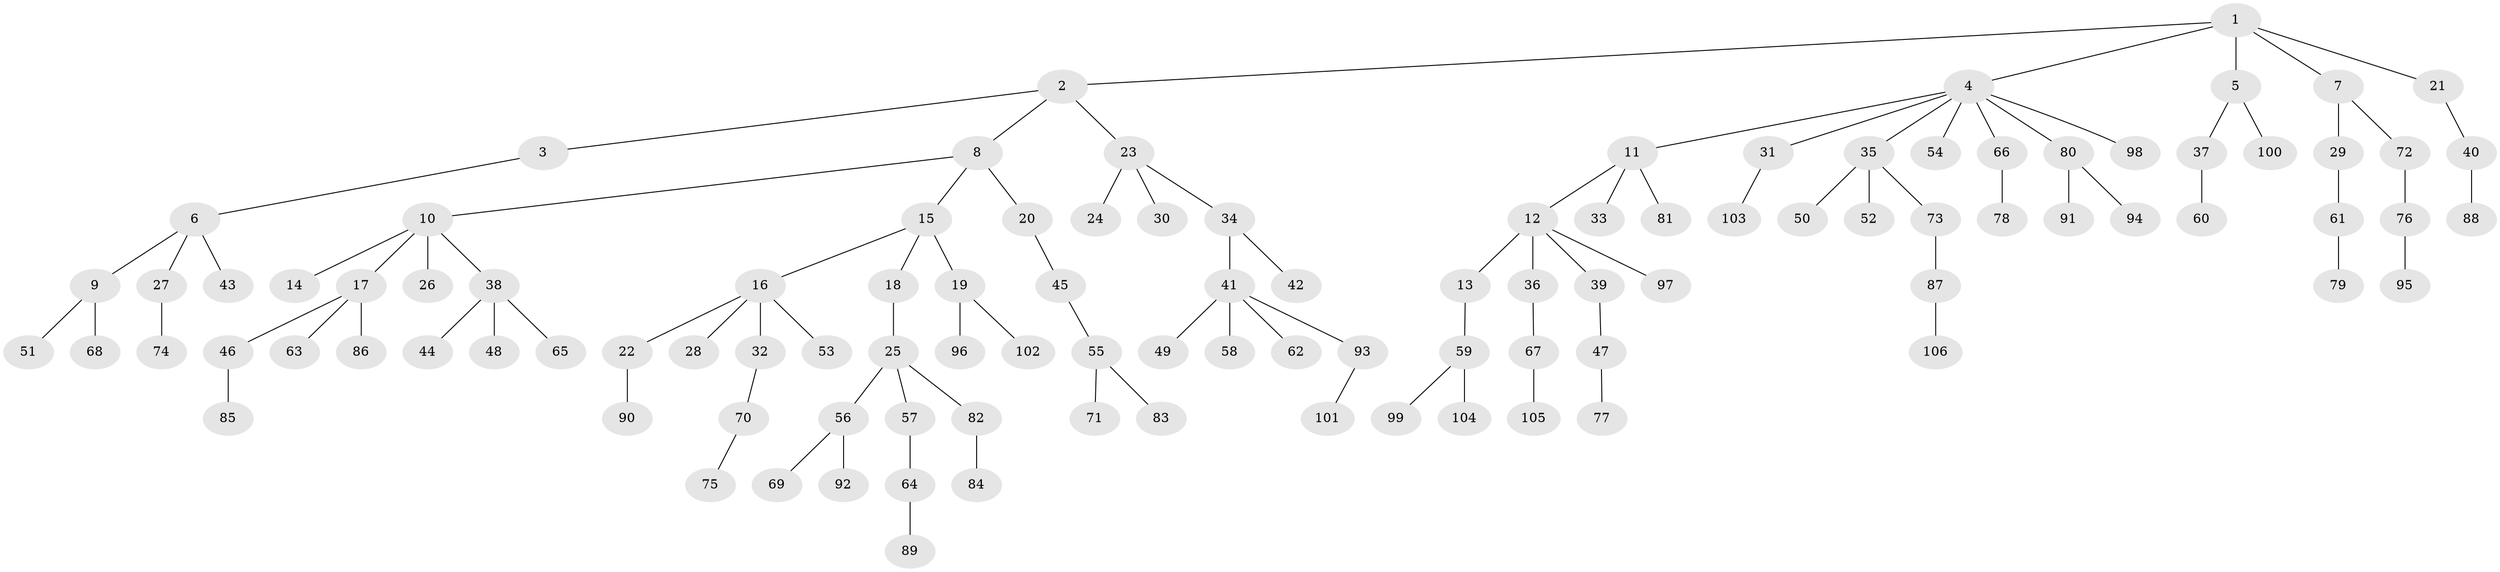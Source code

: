 // coarse degree distribution, {6: 0.013513513513513514, 4: 0.06756756756756757, 9: 0.013513513513513514, 3: 0.06756756756756757, 2: 0.24324324324324326, 7: 0.02702702702702703, 5: 0.013513513513513514, 1: 0.5540540540540541}
// Generated by graph-tools (version 1.1) at 2025/24/03/03/25 07:24:07]
// undirected, 106 vertices, 105 edges
graph export_dot {
graph [start="1"]
  node [color=gray90,style=filled];
  1;
  2;
  3;
  4;
  5;
  6;
  7;
  8;
  9;
  10;
  11;
  12;
  13;
  14;
  15;
  16;
  17;
  18;
  19;
  20;
  21;
  22;
  23;
  24;
  25;
  26;
  27;
  28;
  29;
  30;
  31;
  32;
  33;
  34;
  35;
  36;
  37;
  38;
  39;
  40;
  41;
  42;
  43;
  44;
  45;
  46;
  47;
  48;
  49;
  50;
  51;
  52;
  53;
  54;
  55;
  56;
  57;
  58;
  59;
  60;
  61;
  62;
  63;
  64;
  65;
  66;
  67;
  68;
  69;
  70;
  71;
  72;
  73;
  74;
  75;
  76;
  77;
  78;
  79;
  80;
  81;
  82;
  83;
  84;
  85;
  86;
  87;
  88;
  89;
  90;
  91;
  92;
  93;
  94;
  95;
  96;
  97;
  98;
  99;
  100;
  101;
  102;
  103;
  104;
  105;
  106;
  1 -- 2;
  1 -- 4;
  1 -- 5;
  1 -- 7;
  1 -- 21;
  2 -- 3;
  2 -- 8;
  2 -- 23;
  3 -- 6;
  4 -- 11;
  4 -- 31;
  4 -- 35;
  4 -- 54;
  4 -- 66;
  4 -- 80;
  4 -- 98;
  5 -- 37;
  5 -- 100;
  6 -- 9;
  6 -- 27;
  6 -- 43;
  7 -- 29;
  7 -- 72;
  8 -- 10;
  8 -- 15;
  8 -- 20;
  9 -- 51;
  9 -- 68;
  10 -- 14;
  10 -- 17;
  10 -- 26;
  10 -- 38;
  11 -- 12;
  11 -- 33;
  11 -- 81;
  12 -- 13;
  12 -- 36;
  12 -- 39;
  12 -- 97;
  13 -- 59;
  15 -- 16;
  15 -- 18;
  15 -- 19;
  16 -- 22;
  16 -- 28;
  16 -- 32;
  16 -- 53;
  17 -- 46;
  17 -- 63;
  17 -- 86;
  18 -- 25;
  19 -- 96;
  19 -- 102;
  20 -- 45;
  21 -- 40;
  22 -- 90;
  23 -- 24;
  23 -- 30;
  23 -- 34;
  25 -- 56;
  25 -- 57;
  25 -- 82;
  27 -- 74;
  29 -- 61;
  31 -- 103;
  32 -- 70;
  34 -- 41;
  34 -- 42;
  35 -- 50;
  35 -- 52;
  35 -- 73;
  36 -- 67;
  37 -- 60;
  38 -- 44;
  38 -- 48;
  38 -- 65;
  39 -- 47;
  40 -- 88;
  41 -- 49;
  41 -- 58;
  41 -- 62;
  41 -- 93;
  45 -- 55;
  46 -- 85;
  47 -- 77;
  55 -- 71;
  55 -- 83;
  56 -- 69;
  56 -- 92;
  57 -- 64;
  59 -- 99;
  59 -- 104;
  61 -- 79;
  64 -- 89;
  66 -- 78;
  67 -- 105;
  70 -- 75;
  72 -- 76;
  73 -- 87;
  76 -- 95;
  80 -- 91;
  80 -- 94;
  82 -- 84;
  87 -- 106;
  93 -- 101;
}
